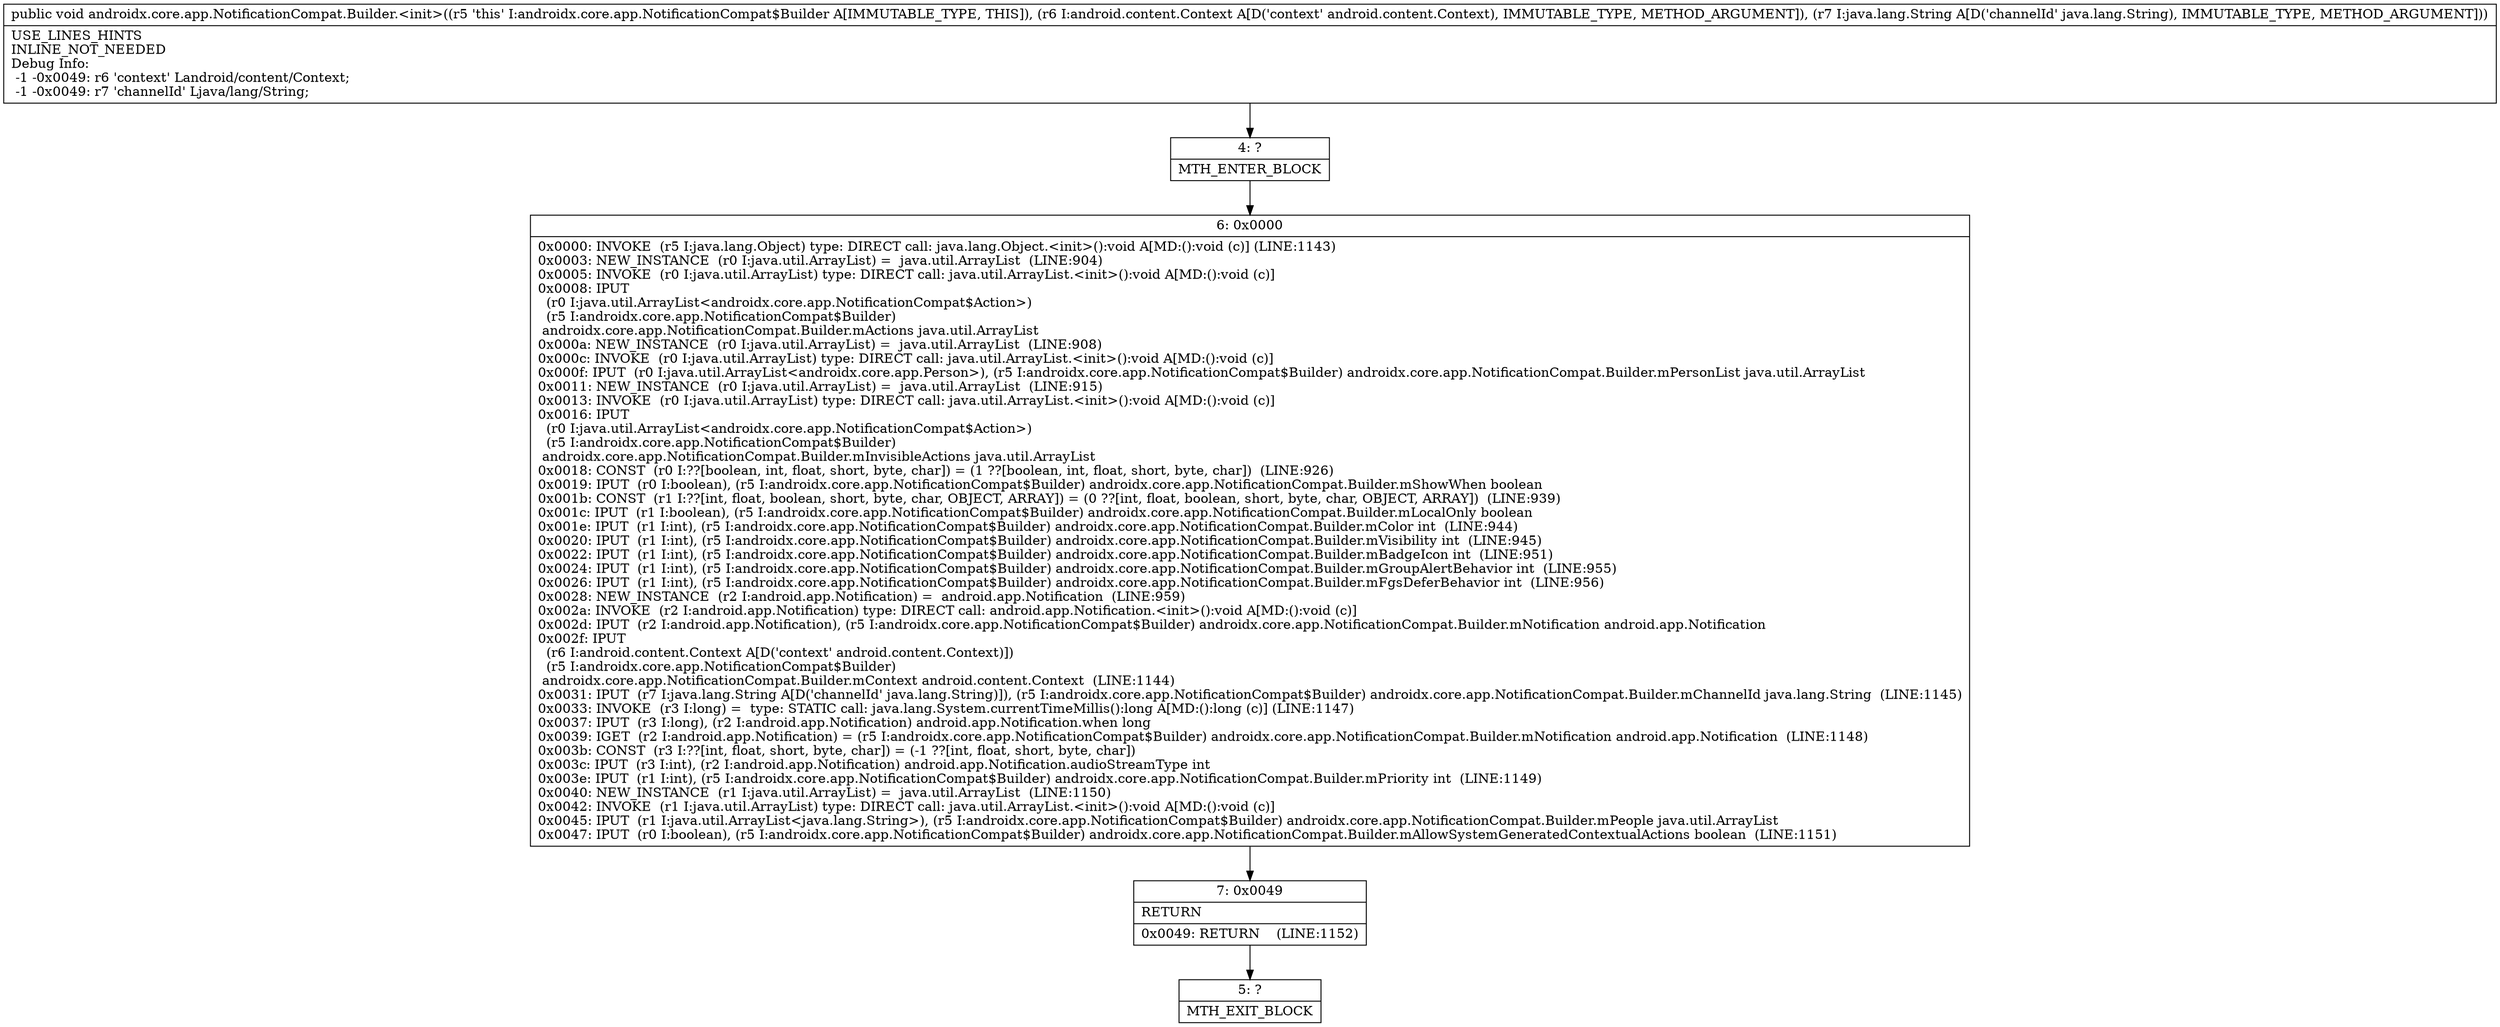 digraph "CFG forandroidx.core.app.NotificationCompat.Builder.\<init\>(Landroid\/content\/Context;Ljava\/lang\/String;)V" {
Node_4 [shape=record,label="{4\:\ ?|MTH_ENTER_BLOCK\l}"];
Node_6 [shape=record,label="{6\:\ 0x0000|0x0000: INVOKE  (r5 I:java.lang.Object) type: DIRECT call: java.lang.Object.\<init\>():void A[MD:():void (c)] (LINE:1143)\l0x0003: NEW_INSTANCE  (r0 I:java.util.ArrayList) =  java.util.ArrayList  (LINE:904)\l0x0005: INVOKE  (r0 I:java.util.ArrayList) type: DIRECT call: java.util.ArrayList.\<init\>():void A[MD:():void (c)]\l0x0008: IPUT  \l  (r0 I:java.util.ArrayList\<androidx.core.app.NotificationCompat$Action\>)\l  (r5 I:androidx.core.app.NotificationCompat$Builder)\l androidx.core.app.NotificationCompat.Builder.mActions java.util.ArrayList \l0x000a: NEW_INSTANCE  (r0 I:java.util.ArrayList) =  java.util.ArrayList  (LINE:908)\l0x000c: INVOKE  (r0 I:java.util.ArrayList) type: DIRECT call: java.util.ArrayList.\<init\>():void A[MD:():void (c)]\l0x000f: IPUT  (r0 I:java.util.ArrayList\<androidx.core.app.Person\>), (r5 I:androidx.core.app.NotificationCompat$Builder) androidx.core.app.NotificationCompat.Builder.mPersonList java.util.ArrayList \l0x0011: NEW_INSTANCE  (r0 I:java.util.ArrayList) =  java.util.ArrayList  (LINE:915)\l0x0013: INVOKE  (r0 I:java.util.ArrayList) type: DIRECT call: java.util.ArrayList.\<init\>():void A[MD:():void (c)]\l0x0016: IPUT  \l  (r0 I:java.util.ArrayList\<androidx.core.app.NotificationCompat$Action\>)\l  (r5 I:androidx.core.app.NotificationCompat$Builder)\l androidx.core.app.NotificationCompat.Builder.mInvisibleActions java.util.ArrayList \l0x0018: CONST  (r0 I:??[boolean, int, float, short, byte, char]) = (1 ??[boolean, int, float, short, byte, char])  (LINE:926)\l0x0019: IPUT  (r0 I:boolean), (r5 I:androidx.core.app.NotificationCompat$Builder) androidx.core.app.NotificationCompat.Builder.mShowWhen boolean \l0x001b: CONST  (r1 I:??[int, float, boolean, short, byte, char, OBJECT, ARRAY]) = (0 ??[int, float, boolean, short, byte, char, OBJECT, ARRAY])  (LINE:939)\l0x001c: IPUT  (r1 I:boolean), (r5 I:androidx.core.app.NotificationCompat$Builder) androidx.core.app.NotificationCompat.Builder.mLocalOnly boolean \l0x001e: IPUT  (r1 I:int), (r5 I:androidx.core.app.NotificationCompat$Builder) androidx.core.app.NotificationCompat.Builder.mColor int  (LINE:944)\l0x0020: IPUT  (r1 I:int), (r5 I:androidx.core.app.NotificationCompat$Builder) androidx.core.app.NotificationCompat.Builder.mVisibility int  (LINE:945)\l0x0022: IPUT  (r1 I:int), (r5 I:androidx.core.app.NotificationCompat$Builder) androidx.core.app.NotificationCompat.Builder.mBadgeIcon int  (LINE:951)\l0x0024: IPUT  (r1 I:int), (r5 I:androidx.core.app.NotificationCompat$Builder) androidx.core.app.NotificationCompat.Builder.mGroupAlertBehavior int  (LINE:955)\l0x0026: IPUT  (r1 I:int), (r5 I:androidx.core.app.NotificationCompat$Builder) androidx.core.app.NotificationCompat.Builder.mFgsDeferBehavior int  (LINE:956)\l0x0028: NEW_INSTANCE  (r2 I:android.app.Notification) =  android.app.Notification  (LINE:959)\l0x002a: INVOKE  (r2 I:android.app.Notification) type: DIRECT call: android.app.Notification.\<init\>():void A[MD:():void (c)]\l0x002d: IPUT  (r2 I:android.app.Notification), (r5 I:androidx.core.app.NotificationCompat$Builder) androidx.core.app.NotificationCompat.Builder.mNotification android.app.Notification \l0x002f: IPUT  \l  (r6 I:android.content.Context A[D('context' android.content.Context)])\l  (r5 I:androidx.core.app.NotificationCompat$Builder)\l androidx.core.app.NotificationCompat.Builder.mContext android.content.Context  (LINE:1144)\l0x0031: IPUT  (r7 I:java.lang.String A[D('channelId' java.lang.String)]), (r5 I:androidx.core.app.NotificationCompat$Builder) androidx.core.app.NotificationCompat.Builder.mChannelId java.lang.String  (LINE:1145)\l0x0033: INVOKE  (r3 I:long) =  type: STATIC call: java.lang.System.currentTimeMillis():long A[MD:():long (c)] (LINE:1147)\l0x0037: IPUT  (r3 I:long), (r2 I:android.app.Notification) android.app.Notification.when long \l0x0039: IGET  (r2 I:android.app.Notification) = (r5 I:androidx.core.app.NotificationCompat$Builder) androidx.core.app.NotificationCompat.Builder.mNotification android.app.Notification  (LINE:1148)\l0x003b: CONST  (r3 I:??[int, float, short, byte, char]) = (\-1 ??[int, float, short, byte, char]) \l0x003c: IPUT  (r3 I:int), (r2 I:android.app.Notification) android.app.Notification.audioStreamType int \l0x003e: IPUT  (r1 I:int), (r5 I:androidx.core.app.NotificationCompat$Builder) androidx.core.app.NotificationCompat.Builder.mPriority int  (LINE:1149)\l0x0040: NEW_INSTANCE  (r1 I:java.util.ArrayList) =  java.util.ArrayList  (LINE:1150)\l0x0042: INVOKE  (r1 I:java.util.ArrayList) type: DIRECT call: java.util.ArrayList.\<init\>():void A[MD:():void (c)]\l0x0045: IPUT  (r1 I:java.util.ArrayList\<java.lang.String\>), (r5 I:androidx.core.app.NotificationCompat$Builder) androidx.core.app.NotificationCompat.Builder.mPeople java.util.ArrayList \l0x0047: IPUT  (r0 I:boolean), (r5 I:androidx.core.app.NotificationCompat$Builder) androidx.core.app.NotificationCompat.Builder.mAllowSystemGeneratedContextualActions boolean  (LINE:1151)\l}"];
Node_7 [shape=record,label="{7\:\ 0x0049|RETURN\l|0x0049: RETURN    (LINE:1152)\l}"];
Node_5 [shape=record,label="{5\:\ ?|MTH_EXIT_BLOCK\l}"];
MethodNode[shape=record,label="{public void androidx.core.app.NotificationCompat.Builder.\<init\>((r5 'this' I:androidx.core.app.NotificationCompat$Builder A[IMMUTABLE_TYPE, THIS]), (r6 I:android.content.Context A[D('context' android.content.Context), IMMUTABLE_TYPE, METHOD_ARGUMENT]), (r7 I:java.lang.String A[D('channelId' java.lang.String), IMMUTABLE_TYPE, METHOD_ARGUMENT]))  | USE_LINES_HINTS\lINLINE_NOT_NEEDED\lDebug Info:\l  \-1 \-0x0049: r6 'context' Landroid\/content\/Context;\l  \-1 \-0x0049: r7 'channelId' Ljava\/lang\/String;\l}"];
MethodNode -> Node_4;Node_4 -> Node_6;
Node_6 -> Node_7;
Node_7 -> Node_5;
}

